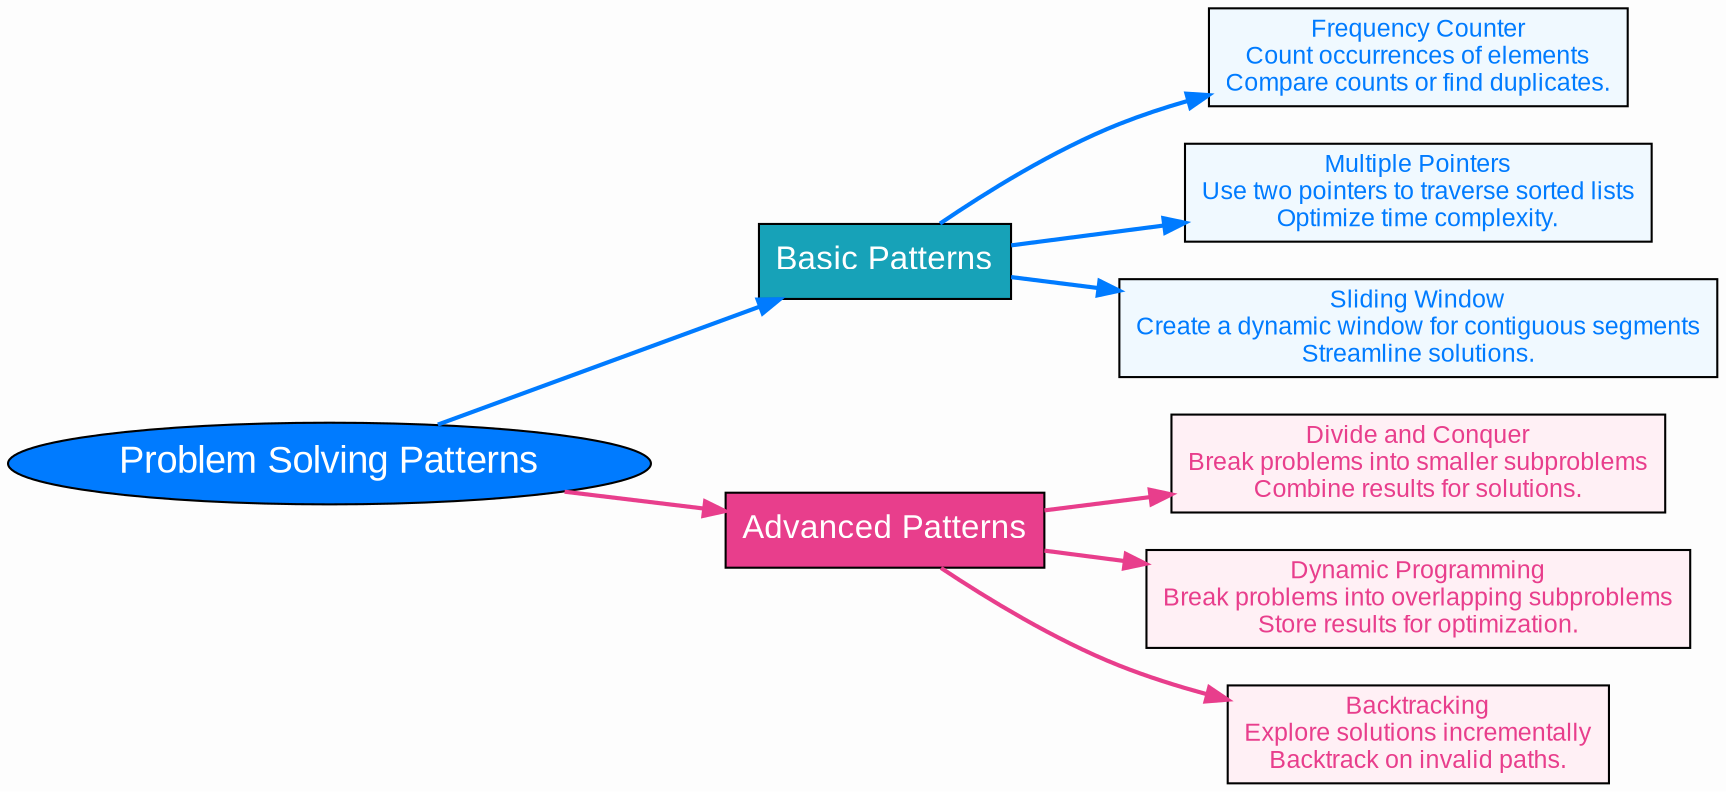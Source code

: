 digraph ProblemSolvingPatterns {
    rankdir=LR; // Left-to-right layout

    // Global Styles
    graph [fontname="Arial", bgcolor="#fdfdfd"];
    node [fontname="Arial", shape=box, style=rounded, fontsize=12];
    edge [fontname="Arial", color="#6c757d", penwidth=2];

    // Main Node
    Main [label="Problem Solving Patterns" shape=ellipse style=filled fillcolor="#007bff" fontcolor="#ffffff" fontsize=18];

    // Categories
    Basic [label="Basic Patterns" shape=box style=filled fillcolor="#17a2b8" fontcolor="#ffffff" fontsize=16];
    Advanced [label="Advanced Patterns" shape=box style=filled fillcolor="#e83e8c" fontcolor="#ffffff" fontsize=16];

    // Basic Patterns
    FrequencyCounter [label="Frequency Counter\nCount occurrences of elements\nCompare counts or find duplicates." shape=box style=filled fillcolor="#f0f9ff" fontcolor="#007bff"];
    MultiplePointers [label="Multiple Pointers\nUse two pointers to traverse sorted lists\nOptimize time complexity." shape=box style=filled fillcolor="#f0f9ff" fontcolor="#007bff"];
    SlidingWindow [label="Sliding Window\nCreate a dynamic window for contiguous segments\nStreamline solutions." shape=box style=filled fillcolor="#f0f9ff" fontcolor="#007bff"];

    // Advanced Patterns
    DivideConquer [label="Divide and Conquer\nBreak problems into smaller subproblems\nCombine results for solutions." shape=box style=filled fillcolor="#fff0f5" fontcolor="#e83e8c"];
    DynamicProgramming [label="Dynamic Programming\nBreak problems into overlapping subproblems\nStore results for optimization." shape=box style=filled fillcolor="#fff0f5" fontcolor="#e83e8c"];
    Backtracking [label="Backtracking\nExplore solutions incrementally\nBacktrack on invalid paths." shape=box style=filled fillcolor="#fff0f5" fontcolor="#e83e8c"];

    // Edges
    Main -> Basic [color="#007bff"];
    Main -> Advanced [color="#e83e8c"];

    Basic -> FrequencyCounter [color="#007bff"];
    Basic -> MultiplePointers [color="#007bff"];
    Basic -> SlidingWindow [color="#007bff"];

    Advanced -> DivideConquer [color="#e83e8c"];
    Advanced -> DynamicProgramming [color="#e83e8c"];
    Advanced -> Backtracking [color="#e83e8c"];
}
